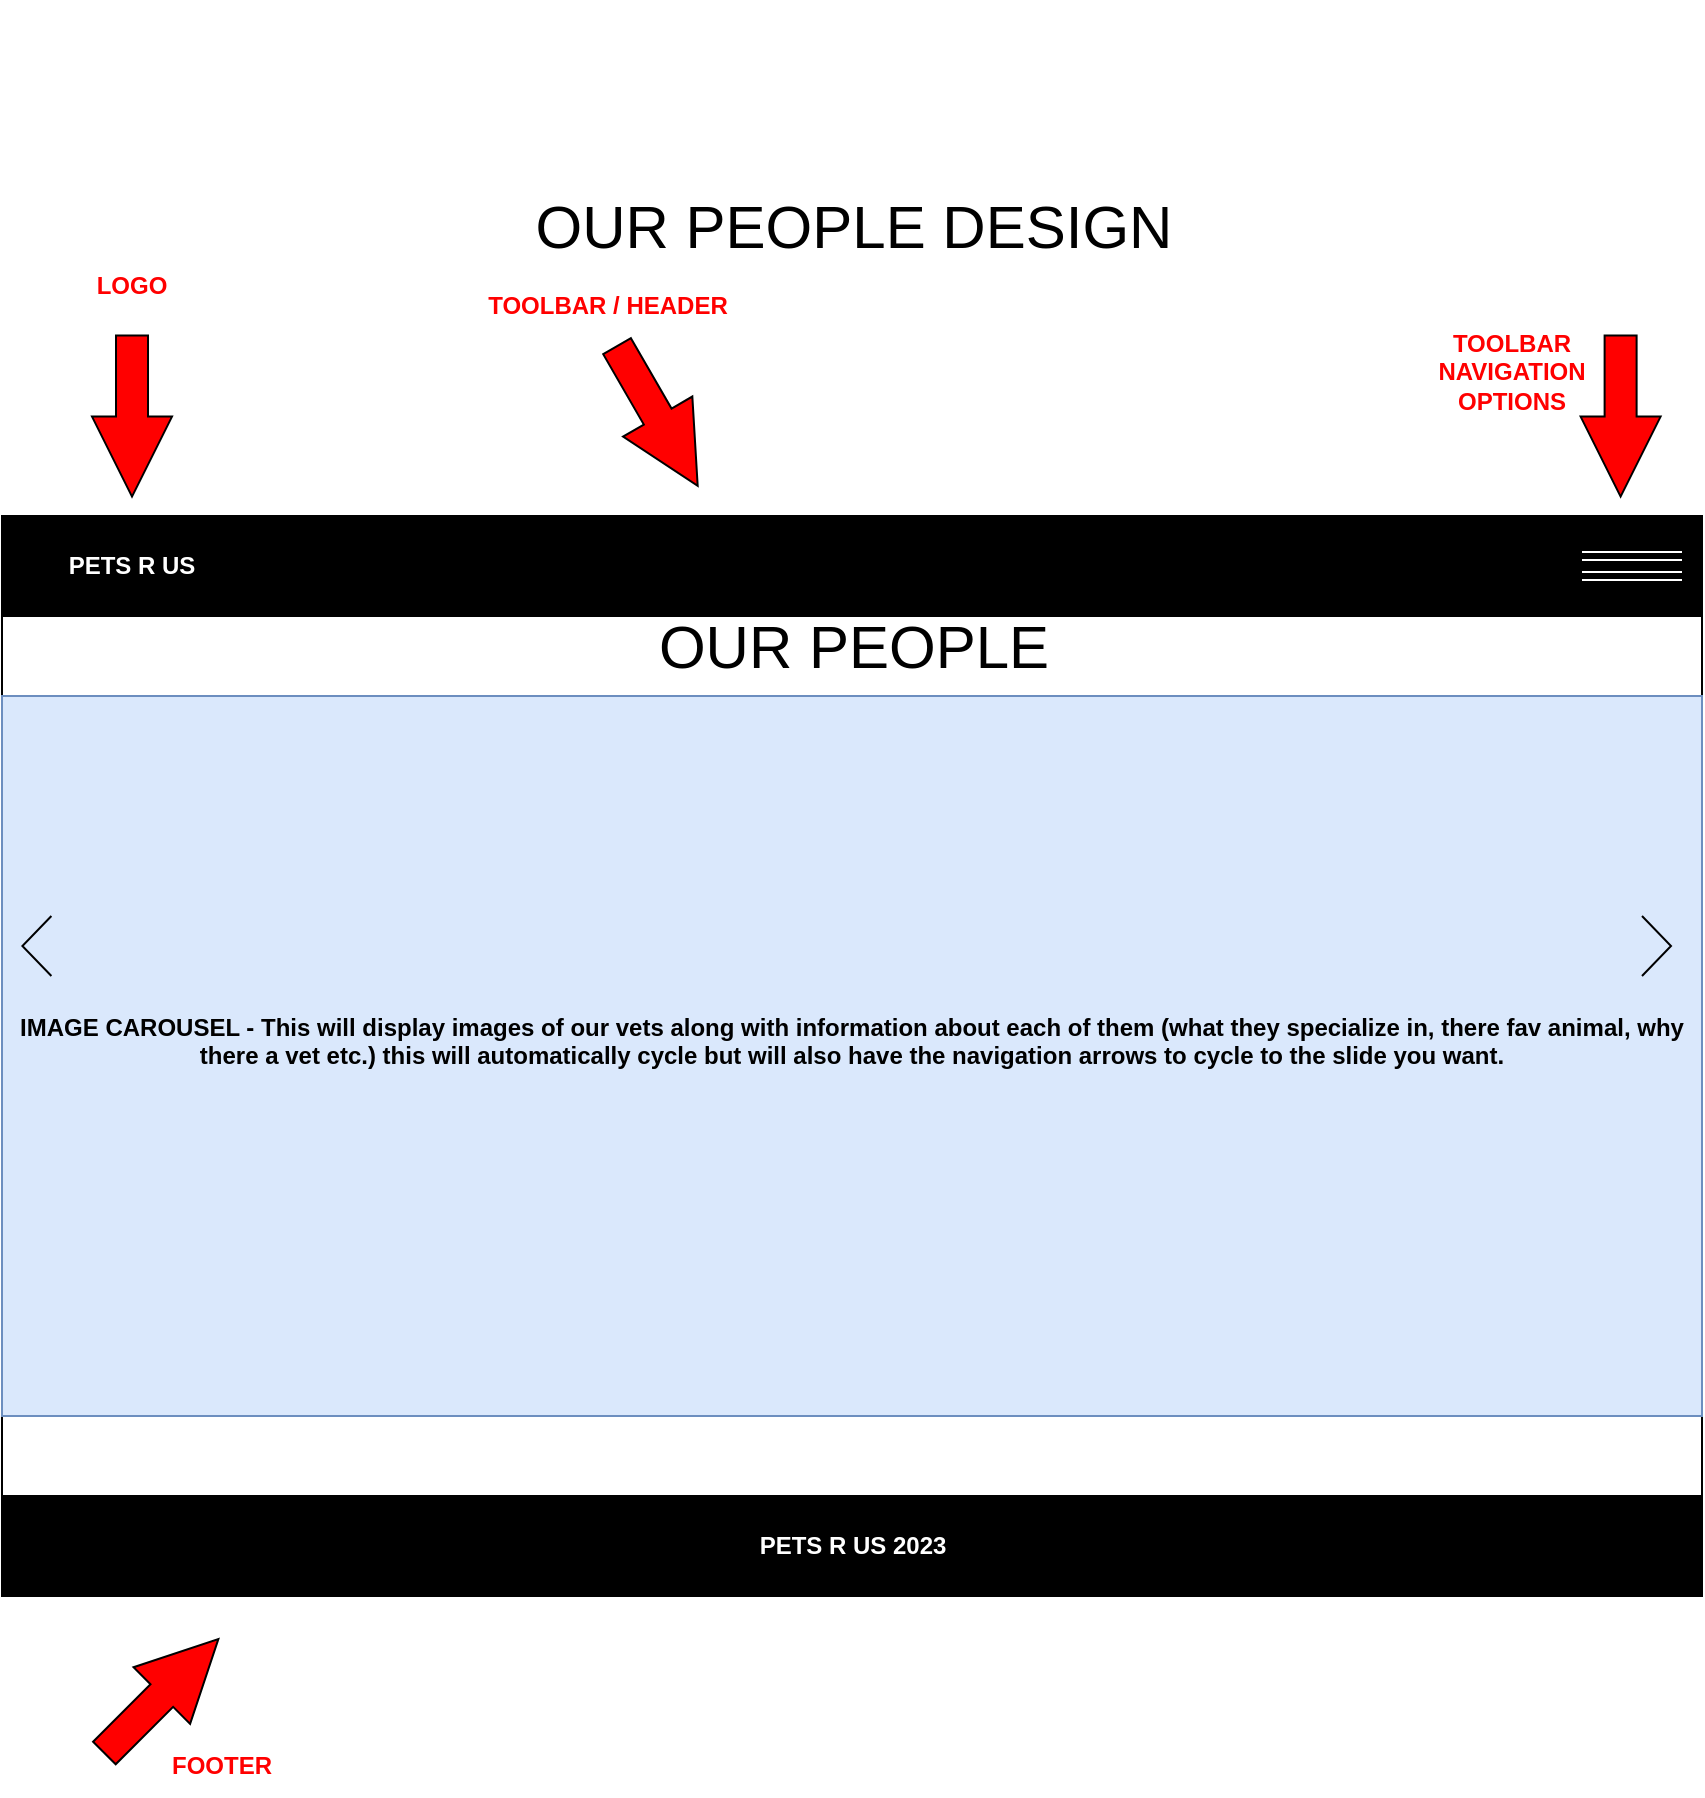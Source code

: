 <mxfile version="20.8.5" type="device"><diagram id="6iQrGDVLd4_nOxXFrQO2" name="Page-1"><mxGraphModel dx="2074" dy="2256" grid="1" gridSize="10" guides="1" tooltips="1" connect="1" arrows="1" fold="1" page="1" pageScale="1" pageWidth="850" pageHeight="1100" math="0" shadow="0"><root><mxCell id="0"/><mxCell id="1" parent="0"/><mxCell id="f_IiDPZAmoQ0WOepjCo_-3" value="" style="rounded=0;whiteSpace=wrap;html=1;" parent="1" vertex="1"><mxGeometry y="180" width="850" height="540" as="geometry"/></mxCell><mxCell id="f_IiDPZAmoQ0WOepjCo_-4" value="" style="rounded=0;whiteSpace=wrap;html=1;fillColor=#000000;" parent="1" vertex="1"><mxGeometry y="180" width="850" height="50" as="geometry"/></mxCell><mxCell id="f_IiDPZAmoQ0WOepjCo_-5" value="&lt;font color=&quot;#ffffff&quot;&gt;&lt;b&gt;PETS R US&lt;/b&gt;&lt;/font&gt;" style="text;html=1;strokeColor=none;fillColor=none;align=center;verticalAlign=middle;whiteSpace=wrap;rounded=0;" parent="1" vertex="1"><mxGeometry x="10" y="190" width="110" height="30" as="geometry"/></mxCell><mxCell id="f_IiDPZAmoQ0WOepjCo_-7" value="" style="shape=link;html=1;rounded=0;fontColor=#FFFFFF;strokeColor=#FFFFFF;" parent="1" edge="1"><mxGeometry width="100" relative="1" as="geometry"><mxPoint x="790" y="200" as="sourcePoint"/><mxPoint x="840" y="200" as="targetPoint"/><Array as="points"><mxPoint x="830" y="200"/></Array></mxGeometry></mxCell><mxCell id="f_IiDPZAmoQ0WOepjCo_-8" value="" style="shape=link;html=1;rounded=0;fontColor=#FFFFFF;strokeColor=#FFFFFF;" parent="1" edge="1"><mxGeometry width="100" relative="1" as="geometry"><mxPoint x="790" y="210" as="sourcePoint"/><mxPoint x="840" y="210" as="targetPoint"/><Array as="points"><mxPoint x="830" y="210"/></Array></mxGeometry></mxCell><mxCell id="f_IiDPZAmoQ0WOepjCo_-9" value="" style="rounded=0;whiteSpace=wrap;html=1;fillColor=#000000;" parent="1" vertex="1"><mxGeometry y="670" width="850" height="50" as="geometry"/></mxCell><mxCell id="f_IiDPZAmoQ0WOepjCo_-10" value="&lt;b&gt;PETS R US 2023&lt;/b&gt;" style="text;html=1;strokeColor=none;fillColor=none;align=center;verticalAlign=middle;whiteSpace=wrap;rounded=0;fontColor=#FFFFFF;" parent="1" vertex="1"><mxGeometry x="368" y="680" width="115" height="30" as="geometry"/></mxCell><mxCell id="f_IiDPZAmoQ0WOepjCo_-11" value="" style="html=1;shadow=0;dashed=0;align=center;verticalAlign=middle;shape=mxgraph.arrows2.arrow;dy=0.6;dx=40;notch=0;fontColor=#FFFFFF;fillColor=#FF0000;rotation=-45;" parent="1" vertex="1"><mxGeometry x="39.39" y="750" width="80.61" height="40" as="geometry"/></mxCell><mxCell id="f_IiDPZAmoQ0WOepjCo_-12" value="&lt;font color=&quot;#ff0000&quot;&gt;&lt;b&gt;FOOTER&lt;/b&gt;&lt;/font&gt;" style="text;html=1;strokeColor=none;fillColor=none;align=center;verticalAlign=middle;whiteSpace=wrap;rounded=0;fontColor=#FFFFFF;" parent="1" vertex="1"><mxGeometry x="80" y="790" width="60" height="30" as="geometry"/></mxCell><mxCell id="f_IiDPZAmoQ0WOepjCo_-13" value="" style="html=1;shadow=0;dashed=0;align=center;verticalAlign=middle;shape=mxgraph.arrows2.arrow;dy=0.6;dx=40;notch=0;fontColor=#FFFFFF;fillColor=#FF0000;rotation=60;" parent="1" vertex="1"><mxGeometry x="287.387" y="110.002" width="80.61" height="40" as="geometry"/></mxCell><mxCell id="f_IiDPZAmoQ0WOepjCo_-14" value="&lt;font color=&quot;#ff0000&quot;&gt;&lt;b&gt;TOOLBAR / HEADER&lt;/b&gt;&lt;/font&gt;" style="text;html=1;strokeColor=none;fillColor=none;align=center;verticalAlign=middle;whiteSpace=wrap;rounded=0;fontColor=#FFFFFF;" parent="1" vertex="1"><mxGeometry x="238" y="60" width="130" height="30" as="geometry"/></mxCell><mxCell id="f_IiDPZAmoQ0WOepjCo_-15" value="" style="html=1;shadow=0;dashed=0;align=center;verticalAlign=middle;shape=mxgraph.arrows2.arrow;dy=0.6;dx=40;notch=0;fontColor=#FFFFFF;fillColor=#FF0000;rotation=90;" parent="1" vertex="1"><mxGeometry x="24.698" y="110.005" width="80.61" height="40" as="geometry"/></mxCell><mxCell id="f_IiDPZAmoQ0WOepjCo_-16" value="&lt;font color=&quot;#ff0000&quot;&gt;&lt;b&gt;LOGO&lt;/b&gt;&lt;/font&gt;" style="text;html=1;strokeColor=none;fillColor=none;align=center;verticalAlign=middle;whiteSpace=wrap;rounded=0;fontColor=#FFFFFF;" parent="1" vertex="1"><mxGeometry y="50" width="130" height="30" as="geometry"/></mxCell><mxCell id="f_IiDPZAmoQ0WOepjCo_-17" value="" style="html=1;shadow=0;dashed=0;align=center;verticalAlign=middle;shape=mxgraph.arrows2.arrow;dy=0.6;dx=40;notch=0;fontColor=#FFFFFF;fillColor=#FF0000;rotation=90;" parent="1" vertex="1"><mxGeometry x="768.998" y="110.005" width="80.61" height="40" as="geometry"/></mxCell><mxCell id="f_IiDPZAmoQ0WOepjCo_-18" value="&lt;font color=&quot;#ff0000&quot;&gt;&lt;b&gt;TOOLBAR NAVIGATION OPTIONS&lt;br&gt;&lt;br&gt;&lt;/b&gt;&lt;/font&gt;" style="text;html=1;strokeColor=none;fillColor=none;align=center;verticalAlign=middle;whiteSpace=wrap;rounded=0;fontColor=#FFFFFF;" parent="1" vertex="1"><mxGeometry x="690" y="100" width="130" height="30" as="geometry"/></mxCell><mxCell id="f_IiDPZAmoQ0WOepjCo_-20" value="&lt;b&gt;IMAGE CAROUSEL - This will display images of our vets along with information about each of them (what they specialize in, there fav animal, why there a vet etc.) this will automatically cycle but will also have the navigation arrows to cycle to the slide you want.&lt;/b&gt;&lt;br&gt;&lt;b&gt;&amp;nbsp;&lt;/b&gt;" style="rounded=0;whiteSpace=wrap;html=1;fillColor=#dae8fc;strokeColor=#6c8ebf;" parent="1" vertex="1"><mxGeometry y="270" width="850" height="360" as="geometry"/></mxCell><mxCell id="f_IiDPZAmoQ0WOepjCo_-21" value="" style="html=1;shadow=0;dashed=0;align=center;verticalAlign=middle;shape=mxgraph.arrows2.arrow;dy=0;dx=30;notch=30;fontColor=#FF0000;fillColor=#000000;" parent="1" vertex="1"><mxGeometry x="820" y="380" width="14.5" height="30" as="geometry"/></mxCell><mxCell id="f_IiDPZAmoQ0WOepjCo_-22" value="" style="html=1;shadow=0;dashed=0;align=center;verticalAlign=middle;shape=mxgraph.arrows2.arrow;dy=0;dx=30;notch=30;fontColor=#FF0000;fillColor=#000000;rotation=-180;" parent="1" vertex="1"><mxGeometry x="10.2" y="380" width="14.5" height="30" as="geometry"/></mxCell><mxCell id="f_IiDPZAmoQ0WOepjCo_-25" value="" style="edgeStyle=orthogonalEdgeStyle;rounded=0;orthogonalLoop=1;jettySize=auto;html=1;strokeColor=#FFFFFF;fontSize=80;fontColor=#FF0000;" parent="1" source="f_IiDPZAmoQ0WOepjCo_-23" edge="1"><mxGeometry relative="1" as="geometry"><mxPoint x="449" y="-70" as="targetPoint"/></mxGeometry></mxCell><mxCell id="f_IiDPZAmoQ0WOepjCo_-23" value="&lt;font color=&quot;#000000&quot;&gt;&lt;span style=&quot;font-size: 30px;&quot;&gt;OUR PEOPLE DESIGN&lt;/span&gt;&lt;/font&gt;" style="text;html=1;strokeColor=none;fillColor=none;align=center;verticalAlign=middle;whiteSpace=wrap;rounded=0;fontColor=#FF0000;" parent="1" vertex="1"><mxGeometry x="249.5" y="20" width="352" height="30" as="geometry"/></mxCell><mxCell id="-lahsZ2jCvwRS-bHty4i-1" value="&lt;font color=&quot;#000000&quot; style=&quot;font-size: 30px;&quot;&gt;OUR PEOPLE&lt;/font&gt;" style="text;html=1;strokeColor=none;fillColor=none;align=center;verticalAlign=middle;whiteSpace=wrap;rounded=0;fontColor=#FF0000;" vertex="1" parent="1"><mxGeometry x="249.5" y="230" width="352" height="30" as="geometry"/></mxCell></root></mxGraphModel></diagram></mxfile>